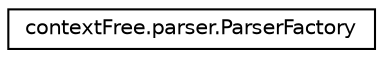 digraph G
{
  edge [fontname="Helvetica",fontsize="10",labelfontname="Helvetica",labelfontsize="10"];
  node [fontname="Helvetica",fontsize="10",shape=record];
  rankdir="LR";
  Node1 [label="contextFree.parser.ParserFactory",height=0.2,width=0.4,color="black", fillcolor="white", style="filled",URL="$classcontext_free_1_1parser_1_1_parser_factory.html"];
}
